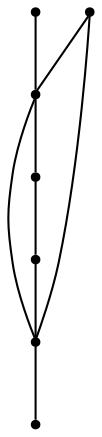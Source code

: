 graph {
  node [shape=point,comment="{\"directed\":false,\"doi\":\"10.1007/978-3-030-68766-3_31\",\"figure\":\"6 (3)\"}"]

  v0 [pos="447.52442603552225,1349.5175015943048"]
  v1 [pos="431.10929856627047,1213.7809123784202"]
  v2 [pos="393.8221155342163,1236.197748680841"]
  v3 [pos="445.29905397555757,1286.1248229137282"]
  v4 [pos="380.7304526130498,1286.1248229137282"]
  v5 [pos="316.1659844976925,1286.1248229137282"]
  v6 [pos="638.9986422952509,1286.1248229137282"]

  v0 -- v1 [id="-1",pos="447.52442603552225,1349.5175015943048 634.4218977256531,1356.7092317012466 673.3238927280411,1327.3215687476154 685.5175441173733,1297.825552458185 697.7111319182878,1268.3337329528877 683.1921792705787,1238.7335601117911 661.909644574432,1220.8350388359079 640.6270462898676,1202.9366447353013 612.5767327097153,1196.731508631642 565.0400028797114,1193.947768998649 527.5884272883045,1191.7546136077617 478.04420318594794,1191.6850392697065 431.10929856627047,1213.7809123784202"]
  v5 -- v4 [id="-2",pos="316.1659844976925,1286.1248229137282 380.7304526130498,1286.1248229137282 380.7304526130498,1286.1248229137282 380.7304526130498,1286.1248229137282"]
  v4 -- v3 [id="-3",pos="380.7304526130498,1286.1248229137282 445.29905397555757,1286.1248229137282 445.29905397555757,1286.1248229137282 445.29905397555757,1286.1248229137282"]
  v3 -- v6 [id="-4",pos="445.29905397555757,1286.1248229137282 638.9986422952509,1286.1248229137282 638.9986422952509,1286.1248229137282 638.9986422952509,1286.1248229137282"]
  v2 -- v1 [id="-5",pos="393.8221155342163,1236.197748680841 405.8424454166646,1226.777222490989 418.3299372049935,1219.3282660651626 431.10929856627047,1213.7809123784202"]
  v3 -- v0 [id="-6",pos="445.29905397555757,1286.1248229137282 448.55364116529086,1303.5752410745765 448.58912936612023,1324.5585082648524 447.52442603552225,1349.5175015943048"]
  v1 -- v3 [id="-7",pos="431.10929856627047,1213.7809123784202 439.6822929672856,1227.2413918266486 445.6089999246079,1249.4870124402378 445.29905397555757,1286.1248229137282"]
  v1 -- v5 [id="-8",pos="431.10929856627047,1213.7809123784202 419.98685205448317,1194.7696694001932 404.16033886605175,1191.7752410052676 387.7075804652213,1190.1429390685526 353.30627828486445,1186.7341329502856 316.16701780948006,1189.2803091662915 316.1659844976925,1286.1248229137282"]
}